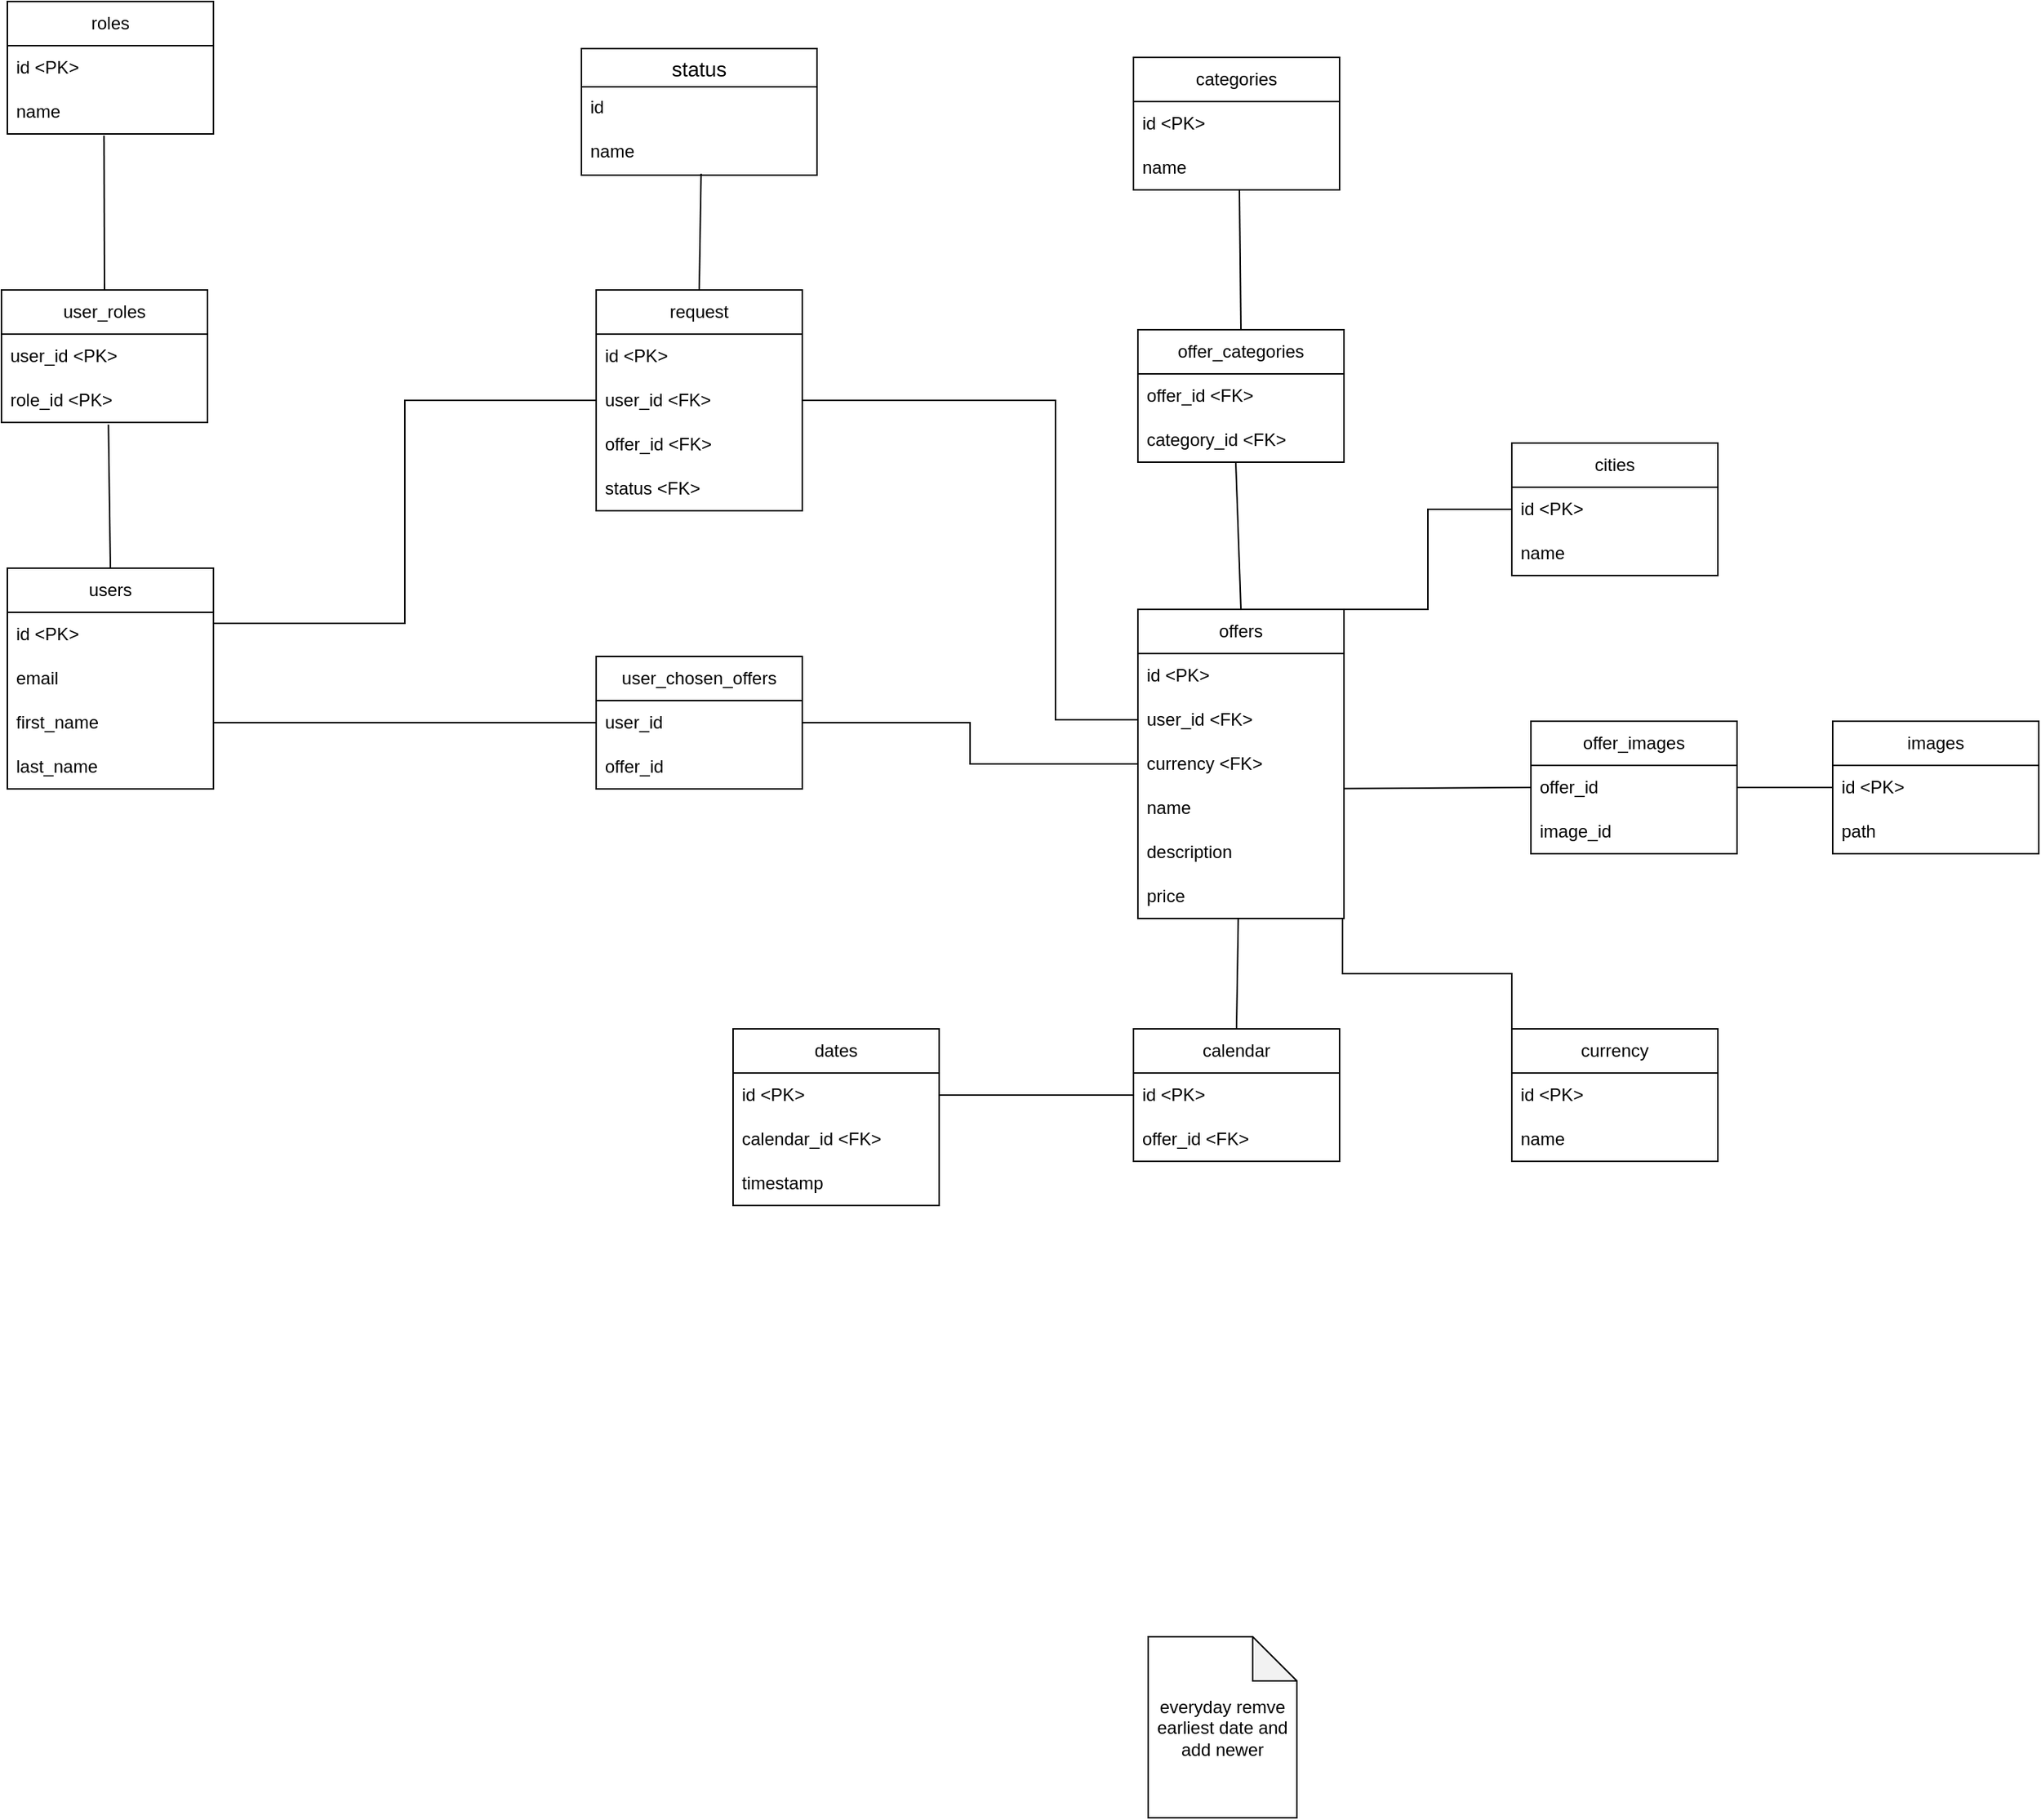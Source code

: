 <mxfile version="24.7.17">
  <diagram name="Страница — 1" id="5Vq_OnbsTE1wuJN1gTt8">
    <mxGraphModel dx="2150" dy="2248" grid="0" gridSize="10" guides="1" tooltips="1" connect="1" arrows="1" fold="1" page="0" pageScale="1" pageWidth="827" pageHeight="1169" math="0" shadow="0">
      <root>
        <mxCell id="0" />
        <mxCell id="1" parent="0" />
        <mxCell id="q-3NJ_i0JlGtm7fgb5uP-1" value="users" style="swimlane;fontStyle=0;childLayout=stackLayout;horizontal=1;startSize=30;horizontalStack=0;resizeParent=1;resizeParentMax=0;resizeLast=0;collapsible=1;marginBottom=0;whiteSpace=wrap;html=1;" parent="1" vertex="1">
          <mxGeometry x="-307" y="-425" width="140" height="150" as="geometry" />
        </mxCell>
        <mxCell id="q-3NJ_i0JlGtm7fgb5uP-2" value="id &amp;lt;PK&amp;gt;" style="text;strokeColor=none;fillColor=none;align=left;verticalAlign=middle;spacingLeft=4;spacingRight=4;overflow=hidden;points=[[0,0.5],[1,0.5]];portConstraint=eastwest;rotatable=0;whiteSpace=wrap;html=1;" parent="q-3NJ_i0JlGtm7fgb5uP-1" vertex="1">
          <mxGeometry y="30" width="140" height="30" as="geometry" />
        </mxCell>
        <mxCell id="0n1-I_KRBoGYLclnzSfa-15" value="email" style="text;strokeColor=none;fillColor=none;align=left;verticalAlign=middle;spacingLeft=4;spacingRight=4;overflow=hidden;points=[[0,0.5],[1,0.5]];portConstraint=eastwest;rotatable=0;whiteSpace=wrap;html=1;" parent="q-3NJ_i0JlGtm7fgb5uP-1" vertex="1">
          <mxGeometry y="60" width="140" height="30" as="geometry" />
        </mxCell>
        <mxCell id="q-3NJ_i0JlGtm7fgb5uP-4" value="first_name" style="text;strokeColor=none;fillColor=none;align=left;verticalAlign=middle;spacingLeft=4;spacingRight=4;overflow=hidden;points=[[0,0.5],[1,0.5]];portConstraint=eastwest;rotatable=0;whiteSpace=wrap;html=1;" parent="q-3NJ_i0JlGtm7fgb5uP-1" vertex="1">
          <mxGeometry y="90" width="140" height="30" as="geometry" />
        </mxCell>
        <mxCell id="0n1-I_KRBoGYLclnzSfa-16" value="last_name" style="text;strokeColor=none;fillColor=none;align=left;verticalAlign=middle;spacingLeft=4;spacingRight=4;overflow=hidden;points=[[0,0.5],[1,0.5]];portConstraint=eastwest;rotatable=0;whiteSpace=wrap;html=1;" parent="q-3NJ_i0JlGtm7fgb5uP-1" vertex="1">
          <mxGeometry y="120" width="140" height="30" as="geometry" />
        </mxCell>
        <mxCell id="q-3NJ_i0JlGtm7fgb5uP-5" value="roles" style="swimlane;fontStyle=0;childLayout=stackLayout;horizontal=1;startSize=30;horizontalStack=0;resizeParent=1;resizeParentMax=0;resizeLast=0;collapsible=1;marginBottom=0;whiteSpace=wrap;html=1;" parent="1" vertex="1">
          <mxGeometry x="-307" y="-810" width="140" height="90" as="geometry" />
        </mxCell>
        <mxCell id="q-3NJ_i0JlGtm7fgb5uP-6" value="id &amp;lt;PK&amp;gt;" style="text;strokeColor=none;fillColor=none;align=left;verticalAlign=middle;spacingLeft=4;spacingRight=4;overflow=hidden;points=[[0,0.5],[1,0.5]];portConstraint=eastwest;rotatable=0;whiteSpace=wrap;html=1;" parent="q-3NJ_i0JlGtm7fgb5uP-5" vertex="1">
          <mxGeometry y="30" width="140" height="30" as="geometry" />
        </mxCell>
        <mxCell id="q-3NJ_i0JlGtm7fgb5uP-7" value="name" style="text;strokeColor=none;fillColor=none;align=left;verticalAlign=middle;spacingLeft=4;spacingRight=4;overflow=hidden;points=[[0,0.5],[1,0.5]];portConstraint=eastwest;rotatable=0;whiteSpace=wrap;html=1;" parent="q-3NJ_i0JlGtm7fgb5uP-5" vertex="1">
          <mxGeometry y="60" width="140" height="30" as="geometry" />
        </mxCell>
        <mxCell id="q-3NJ_i0JlGtm7fgb5uP-9" value="user_roles" style="swimlane;fontStyle=0;childLayout=stackLayout;horizontal=1;startSize=30;horizontalStack=0;resizeParent=1;resizeParentMax=0;resizeLast=0;collapsible=1;marginBottom=0;whiteSpace=wrap;html=1;" parent="1" vertex="1">
          <mxGeometry x="-311" y="-614" width="140" height="90" as="geometry" />
        </mxCell>
        <mxCell id="q-3NJ_i0JlGtm7fgb5uP-10" value="user_id &amp;lt;PK&amp;gt;" style="text;strokeColor=none;fillColor=none;align=left;verticalAlign=middle;spacingLeft=4;spacingRight=4;overflow=hidden;points=[[0,0.5],[1,0.5]];portConstraint=eastwest;rotatable=0;whiteSpace=wrap;html=1;" parent="q-3NJ_i0JlGtm7fgb5uP-9" vertex="1">
          <mxGeometry y="30" width="140" height="30" as="geometry" />
        </mxCell>
        <mxCell id="q-3NJ_i0JlGtm7fgb5uP-11" value="role_id &amp;lt;PK&amp;gt;" style="text;strokeColor=none;fillColor=none;align=left;verticalAlign=middle;spacingLeft=4;spacingRight=4;overflow=hidden;points=[[0,0.5],[1,0.5]];portConstraint=eastwest;rotatable=0;whiteSpace=wrap;html=1;" parent="q-3NJ_i0JlGtm7fgb5uP-9" vertex="1">
          <mxGeometry y="60" width="140" height="30" as="geometry" />
        </mxCell>
        <mxCell id="q-3NJ_i0JlGtm7fgb5uP-13" value="offers" style="swimlane;fontStyle=0;childLayout=stackLayout;horizontal=1;startSize=30;horizontalStack=0;resizeParent=1;resizeParentMax=0;resizeLast=0;collapsible=1;marginBottom=0;whiteSpace=wrap;html=1;" parent="1" vertex="1">
          <mxGeometry x="461" y="-397" width="140" height="210" as="geometry" />
        </mxCell>
        <mxCell id="q-3NJ_i0JlGtm7fgb5uP-15" value="id &amp;lt;PK&amp;gt;" style="text;strokeColor=none;fillColor=none;align=left;verticalAlign=middle;spacingLeft=4;spacingRight=4;overflow=hidden;points=[[0,0.5],[1,0.5]];portConstraint=eastwest;rotatable=0;whiteSpace=wrap;html=1;" parent="q-3NJ_i0JlGtm7fgb5uP-13" vertex="1">
          <mxGeometry y="30" width="140" height="30" as="geometry" />
        </mxCell>
        <mxCell id="q-3NJ_i0JlGtm7fgb5uP-14" value="user_id &amp;lt;FK&amp;gt;" style="text;strokeColor=none;fillColor=none;align=left;verticalAlign=middle;spacingLeft=4;spacingRight=4;overflow=hidden;points=[[0,0.5],[1,0.5]];portConstraint=eastwest;rotatable=0;whiteSpace=wrap;html=1;" parent="q-3NJ_i0JlGtm7fgb5uP-13" vertex="1">
          <mxGeometry y="60" width="140" height="30" as="geometry" />
        </mxCell>
        <mxCell id="0n1-I_KRBoGYLclnzSfa-19" value="currency &amp;lt;FK&amp;gt;" style="text;strokeColor=none;fillColor=none;align=left;verticalAlign=middle;spacingLeft=4;spacingRight=4;overflow=hidden;points=[[0,0.5],[1,0.5]];portConstraint=eastwest;rotatable=0;whiteSpace=wrap;html=1;" parent="q-3NJ_i0JlGtm7fgb5uP-13" vertex="1">
          <mxGeometry y="90" width="140" height="30" as="geometry" />
        </mxCell>
        <mxCell id="q-3NJ_i0JlGtm7fgb5uP-16" value="name" style="text;strokeColor=none;fillColor=none;align=left;verticalAlign=middle;spacingLeft=4;spacingRight=4;overflow=hidden;points=[[0,0.5],[1,0.5]];portConstraint=eastwest;rotatable=0;whiteSpace=wrap;html=1;" parent="q-3NJ_i0JlGtm7fgb5uP-13" vertex="1">
          <mxGeometry y="120" width="140" height="30" as="geometry" />
        </mxCell>
        <mxCell id="0n1-I_KRBoGYLclnzSfa-17" value="description" style="text;strokeColor=none;fillColor=none;align=left;verticalAlign=middle;spacingLeft=4;spacingRight=4;overflow=hidden;points=[[0,0.5],[1,0.5]];portConstraint=eastwest;rotatable=0;whiteSpace=wrap;html=1;" parent="q-3NJ_i0JlGtm7fgb5uP-13" vertex="1">
          <mxGeometry y="150" width="140" height="30" as="geometry" />
        </mxCell>
        <mxCell id="0n1-I_KRBoGYLclnzSfa-18" value="price" style="text;strokeColor=none;fillColor=none;align=left;verticalAlign=middle;spacingLeft=4;spacingRight=4;overflow=hidden;points=[[0,0.5],[1,0.5]];portConstraint=eastwest;rotatable=0;whiteSpace=wrap;html=1;" parent="q-3NJ_i0JlGtm7fgb5uP-13" vertex="1">
          <mxGeometry y="180" width="140" height="30" as="geometry" />
        </mxCell>
        <mxCell id="q-3NJ_i0JlGtm7fgb5uP-17" value="calendar" style="swimlane;fontStyle=0;childLayout=stackLayout;horizontal=1;startSize=30;horizontalStack=0;resizeParent=1;resizeParentMax=0;resizeLast=0;collapsible=1;marginBottom=0;whiteSpace=wrap;html=1;" parent="1" vertex="1">
          <mxGeometry x="458" y="-112" width="140" height="90" as="geometry" />
        </mxCell>
        <mxCell id="q-3NJ_i0JlGtm7fgb5uP-18" value="id &amp;lt;PK&amp;gt;" style="text;strokeColor=none;fillColor=none;align=left;verticalAlign=middle;spacingLeft=4;spacingRight=4;overflow=hidden;points=[[0,0.5],[1,0.5]];portConstraint=eastwest;rotatable=0;whiteSpace=wrap;html=1;" parent="q-3NJ_i0JlGtm7fgb5uP-17" vertex="1">
          <mxGeometry y="30" width="140" height="30" as="geometry" />
        </mxCell>
        <mxCell id="q-3NJ_i0JlGtm7fgb5uP-19" value="offer_id &amp;lt;FK&amp;gt;" style="text;strokeColor=none;fillColor=none;align=left;verticalAlign=middle;spacingLeft=4;spacingRight=4;overflow=hidden;points=[[0,0.5],[1,0.5]];portConstraint=eastwest;rotatable=0;whiteSpace=wrap;html=1;" parent="q-3NJ_i0JlGtm7fgb5uP-17" vertex="1">
          <mxGeometry y="60" width="140" height="30" as="geometry" />
        </mxCell>
        <mxCell id="q-3NJ_i0JlGtm7fgb5uP-21" value="categories" style="swimlane;fontStyle=0;childLayout=stackLayout;horizontal=1;startSize=30;horizontalStack=0;resizeParent=1;resizeParentMax=0;resizeLast=0;collapsible=1;marginBottom=0;whiteSpace=wrap;html=1;" parent="1" vertex="1">
          <mxGeometry x="458" y="-772" width="140" height="90" as="geometry" />
        </mxCell>
        <mxCell id="q-3NJ_i0JlGtm7fgb5uP-22" value="id &amp;lt;PK&amp;gt;" style="text;strokeColor=none;fillColor=none;align=left;verticalAlign=middle;spacingLeft=4;spacingRight=4;overflow=hidden;points=[[0,0.5],[1,0.5]];portConstraint=eastwest;rotatable=0;whiteSpace=wrap;html=1;" parent="q-3NJ_i0JlGtm7fgb5uP-21" vertex="1">
          <mxGeometry y="30" width="140" height="30" as="geometry" />
        </mxCell>
        <mxCell id="q-3NJ_i0JlGtm7fgb5uP-23" value="name" style="text;strokeColor=none;fillColor=none;align=left;verticalAlign=middle;spacingLeft=4;spacingRight=4;overflow=hidden;points=[[0,0.5],[1,0.5]];portConstraint=eastwest;rotatable=0;whiteSpace=wrap;html=1;" parent="q-3NJ_i0JlGtm7fgb5uP-21" vertex="1">
          <mxGeometry y="60" width="140" height="30" as="geometry" />
        </mxCell>
        <mxCell id="q-3NJ_i0JlGtm7fgb5uP-25" value="offer_categories" style="swimlane;fontStyle=0;childLayout=stackLayout;horizontal=1;startSize=30;horizontalStack=0;resizeParent=1;resizeParentMax=0;resizeLast=0;collapsible=1;marginBottom=0;whiteSpace=wrap;html=1;" parent="1" vertex="1">
          <mxGeometry x="461" y="-587" width="140" height="90" as="geometry" />
        </mxCell>
        <mxCell id="q-3NJ_i0JlGtm7fgb5uP-26" value="offer_id &amp;lt;FK&amp;gt;" style="text;strokeColor=none;fillColor=none;align=left;verticalAlign=middle;spacingLeft=4;spacingRight=4;overflow=hidden;points=[[0,0.5],[1,0.5]];portConstraint=eastwest;rotatable=0;whiteSpace=wrap;html=1;" parent="q-3NJ_i0JlGtm7fgb5uP-25" vertex="1">
          <mxGeometry y="30" width="140" height="30" as="geometry" />
        </mxCell>
        <mxCell id="q-3NJ_i0JlGtm7fgb5uP-27" value="category_id &amp;lt;FK&amp;gt;" style="text;strokeColor=none;fillColor=none;align=left;verticalAlign=middle;spacingLeft=4;spacingRight=4;overflow=hidden;points=[[0,0.5],[1,0.5]];portConstraint=eastwest;rotatable=0;whiteSpace=wrap;html=1;" parent="q-3NJ_i0JlGtm7fgb5uP-25" vertex="1">
          <mxGeometry y="60" width="140" height="30" as="geometry" />
        </mxCell>
        <mxCell id="q-3NJ_i0JlGtm7fgb5uP-29" value="request" style="swimlane;fontStyle=0;childLayout=stackLayout;horizontal=1;startSize=30;horizontalStack=0;resizeParent=1;resizeParentMax=0;resizeLast=0;collapsible=1;marginBottom=0;whiteSpace=wrap;html=1;" parent="1" vertex="1">
          <mxGeometry x="93" y="-614" width="140" height="150" as="geometry" />
        </mxCell>
        <mxCell id="q-3NJ_i0JlGtm7fgb5uP-30" value="id &amp;lt;PK&amp;gt;" style="text;strokeColor=none;fillColor=none;align=left;verticalAlign=middle;spacingLeft=4;spacingRight=4;overflow=hidden;points=[[0,0.5],[1,0.5]];portConstraint=eastwest;rotatable=0;whiteSpace=wrap;html=1;" parent="q-3NJ_i0JlGtm7fgb5uP-29" vertex="1">
          <mxGeometry y="30" width="140" height="30" as="geometry" />
        </mxCell>
        <mxCell id="q-3NJ_i0JlGtm7fgb5uP-31" value="user_id &amp;lt;FK&amp;gt;" style="text;strokeColor=none;fillColor=none;align=left;verticalAlign=middle;spacingLeft=4;spacingRight=4;overflow=hidden;points=[[0,0.5],[1,0.5]];portConstraint=eastwest;rotatable=0;whiteSpace=wrap;html=1;" parent="q-3NJ_i0JlGtm7fgb5uP-29" vertex="1">
          <mxGeometry y="60" width="140" height="30" as="geometry" />
        </mxCell>
        <mxCell id="0n1-I_KRBoGYLclnzSfa-31" value="offer_id &amp;lt;FK&amp;gt;" style="text;strokeColor=none;fillColor=none;align=left;verticalAlign=middle;spacingLeft=4;spacingRight=4;overflow=hidden;points=[[0,0.5],[1,0.5]];portConstraint=eastwest;rotatable=0;whiteSpace=wrap;html=1;" parent="q-3NJ_i0JlGtm7fgb5uP-29" vertex="1">
          <mxGeometry y="90" width="140" height="30" as="geometry" />
        </mxCell>
        <mxCell id="q-3NJ_i0JlGtm7fgb5uP-32" value="status &amp;lt;FK&amp;gt;" style="text;strokeColor=none;fillColor=none;align=left;verticalAlign=middle;spacingLeft=4;spacingRight=4;overflow=hidden;points=[[0,0.5],[1,0.5]];portConstraint=eastwest;rotatable=0;whiteSpace=wrap;html=1;" parent="q-3NJ_i0JlGtm7fgb5uP-29" vertex="1">
          <mxGeometry y="120" width="140" height="30" as="geometry" />
        </mxCell>
        <mxCell id="q-3NJ_i0JlGtm7fgb5uP-37" value="images" style="swimlane;fontStyle=0;childLayout=stackLayout;horizontal=1;startSize=30;horizontalStack=0;resizeParent=1;resizeParentMax=0;resizeLast=0;collapsible=1;marginBottom=0;whiteSpace=wrap;html=1;" parent="1" vertex="1">
          <mxGeometry x="933" y="-321" width="140" height="90" as="geometry" />
        </mxCell>
        <mxCell id="q-3NJ_i0JlGtm7fgb5uP-38" value="id &amp;lt;PK&amp;gt;" style="text;strokeColor=none;fillColor=none;align=left;verticalAlign=middle;spacingLeft=4;spacingRight=4;overflow=hidden;points=[[0,0.5],[1,0.5]];portConstraint=eastwest;rotatable=0;whiteSpace=wrap;html=1;" parent="q-3NJ_i0JlGtm7fgb5uP-37" vertex="1">
          <mxGeometry y="30" width="140" height="30" as="geometry" />
        </mxCell>
        <mxCell id="q-3NJ_i0JlGtm7fgb5uP-39" value="path" style="text;strokeColor=none;fillColor=none;align=left;verticalAlign=middle;spacingLeft=4;spacingRight=4;overflow=hidden;points=[[0,0.5],[1,0.5]];portConstraint=eastwest;rotatable=0;whiteSpace=wrap;html=1;" parent="q-3NJ_i0JlGtm7fgb5uP-37" vertex="1">
          <mxGeometry y="60" width="140" height="30" as="geometry" />
        </mxCell>
        <mxCell id="q-3NJ_i0JlGtm7fgb5uP-41" value="offer_images" style="swimlane;fontStyle=0;childLayout=stackLayout;horizontal=1;startSize=30;horizontalStack=0;resizeParent=1;resizeParentMax=0;resizeLast=0;collapsible=1;marginBottom=0;whiteSpace=wrap;html=1;" parent="1" vertex="1">
          <mxGeometry x="728" y="-321" width="140" height="90" as="geometry" />
        </mxCell>
        <mxCell id="q-3NJ_i0JlGtm7fgb5uP-42" value="offer_id" style="text;strokeColor=none;fillColor=none;align=left;verticalAlign=middle;spacingLeft=4;spacingRight=4;overflow=hidden;points=[[0,0.5],[1,0.5]];portConstraint=eastwest;rotatable=0;whiteSpace=wrap;html=1;" parent="q-3NJ_i0JlGtm7fgb5uP-41" vertex="1">
          <mxGeometry y="30" width="140" height="30" as="geometry" />
        </mxCell>
        <mxCell id="q-3NJ_i0JlGtm7fgb5uP-43" value="image_id" style="text;strokeColor=none;fillColor=none;align=left;verticalAlign=middle;spacingLeft=4;spacingRight=4;overflow=hidden;points=[[0,0.5],[1,0.5]];portConstraint=eastwest;rotatable=0;whiteSpace=wrap;html=1;" parent="q-3NJ_i0JlGtm7fgb5uP-41" vertex="1">
          <mxGeometry y="60" width="140" height="30" as="geometry" />
        </mxCell>
        <mxCell id="q-3NJ_i0JlGtm7fgb5uP-45" value="user_chosen_offers" style="swimlane;fontStyle=0;childLayout=stackLayout;horizontal=1;startSize=30;horizontalStack=0;resizeParent=1;resizeParentMax=0;resizeLast=0;collapsible=1;marginBottom=0;whiteSpace=wrap;html=1;" parent="1" vertex="1">
          <mxGeometry x="93" y="-365" width="140" height="90" as="geometry" />
        </mxCell>
        <mxCell id="q-3NJ_i0JlGtm7fgb5uP-46" value="user_id" style="text;strokeColor=none;fillColor=none;align=left;verticalAlign=middle;spacingLeft=4;spacingRight=4;overflow=hidden;points=[[0,0.5],[1,0.5]];portConstraint=eastwest;rotatable=0;whiteSpace=wrap;html=1;" parent="q-3NJ_i0JlGtm7fgb5uP-45" vertex="1">
          <mxGeometry y="30" width="140" height="30" as="geometry" />
        </mxCell>
        <mxCell id="q-3NJ_i0JlGtm7fgb5uP-47" value="offer_id" style="text;strokeColor=none;fillColor=none;align=left;verticalAlign=middle;spacingLeft=4;spacingRight=4;overflow=hidden;points=[[0,0.5],[1,0.5]];portConstraint=eastwest;rotatable=0;whiteSpace=wrap;html=1;" parent="q-3NJ_i0JlGtm7fgb5uP-45" vertex="1">
          <mxGeometry y="60" width="140" height="30" as="geometry" />
        </mxCell>
        <mxCell id="q-3NJ_i0JlGtm7fgb5uP-49" value="cities" style="swimlane;fontStyle=0;childLayout=stackLayout;horizontal=1;startSize=30;horizontalStack=0;resizeParent=1;resizeParentMax=0;resizeLast=0;collapsible=1;marginBottom=0;whiteSpace=wrap;html=1;" parent="1" vertex="1">
          <mxGeometry x="715" y="-510" width="140" height="90" as="geometry" />
        </mxCell>
        <mxCell id="q-3NJ_i0JlGtm7fgb5uP-50" value="id &amp;lt;PK&amp;gt;" style="text;strokeColor=none;fillColor=none;align=left;verticalAlign=middle;spacingLeft=4;spacingRight=4;overflow=hidden;points=[[0,0.5],[1,0.5]];portConstraint=eastwest;rotatable=0;whiteSpace=wrap;html=1;" parent="q-3NJ_i0JlGtm7fgb5uP-49" vertex="1">
          <mxGeometry y="30" width="140" height="30" as="geometry" />
        </mxCell>
        <mxCell id="q-3NJ_i0JlGtm7fgb5uP-51" value="name&amp;nbsp;" style="text;strokeColor=none;fillColor=none;align=left;verticalAlign=middle;spacingLeft=4;spacingRight=4;overflow=hidden;points=[[0,0.5],[1,0.5]];portConstraint=eastwest;rotatable=0;whiteSpace=wrap;html=1;" parent="q-3NJ_i0JlGtm7fgb5uP-49" vertex="1">
          <mxGeometry y="60" width="140" height="30" as="geometry" />
        </mxCell>
        <mxCell id="q-3NJ_i0JlGtm7fgb5uP-57" value="dates" style="swimlane;fontStyle=0;childLayout=stackLayout;horizontal=1;startSize=30;horizontalStack=0;resizeParent=1;resizeParentMax=0;resizeLast=0;collapsible=1;marginBottom=0;whiteSpace=wrap;html=1;" parent="1" vertex="1">
          <mxGeometry x="186" y="-112" width="140" height="120" as="geometry" />
        </mxCell>
        <mxCell id="q-3NJ_i0JlGtm7fgb5uP-58" value="id &amp;lt;PK&amp;gt;" style="text;strokeColor=none;fillColor=none;align=left;verticalAlign=middle;spacingLeft=4;spacingRight=4;overflow=hidden;points=[[0,0.5],[1,0.5]];portConstraint=eastwest;rotatable=0;whiteSpace=wrap;html=1;" parent="q-3NJ_i0JlGtm7fgb5uP-57" vertex="1">
          <mxGeometry y="30" width="140" height="30" as="geometry" />
        </mxCell>
        <mxCell id="q-3NJ_i0JlGtm7fgb5uP-66" value="calendar_id &amp;lt;FK&amp;gt;" style="text;strokeColor=none;fillColor=none;align=left;verticalAlign=middle;spacingLeft=4;spacingRight=4;overflow=hidden;points=[[0,0.5],[1,0.5]];portConstraint=eastwest;rotatable=0;whiteSpace=wrap;html=1;" parent="q-3NJ_i0JlGtm7fgb5uP-57" vertex="1">
          <mxGeometry y="60" width="140" height="30" as="geometry" />
        </mxCell>
        <mxCell id="q-3NJ_i0JlGtm7fgb5uP-59" value="timestamp" style="text;strokeColor=none;fillColor=none;align=left;verticalAlign=middle;spacingLeft=4;spacingRight=4;overflow=hidden;points=[[0,0.5],[1,0.5]];portConstraint=eastwest;rotatable=0;whiteSpace=wrap;html=1;" parent="q-3NJ_i0JlGtm7fgb5uP-57" vertex="1">
          <mxGeometry y="90" width="140" height="30" as="geometry" />
        </mxCell>
        <mxCell id="q-3NJ_i0JlGtm7fgb5uP-65" value="everyday remve earliest date and add newer" style="shape=note;whiteSpace=wrap;html=1;backgroundOutline=1;darkOpacity=0.05;" parent="1" vertex="1">
          <mxGeometry x="468" y="301" width="101" height="123" as="geometry" />
        </mxCell>
        <mxCell id="GMQNaE0KR-4zl4OnR8li-2" value="" style="endArrow=none;html=1;rounded=0;entryX=0;entryY=0.5;entryDx=0;entryDy=0;exitX=1;exitY=0.5;exitDx=0;exitDy=0;" parent="1" source="q-3NJ_i0JlGtm7fgb5uP-4" target="q-3NJ_i0JlGtm7fgb5uP-46" edge="1">
          <mxGeometry width="50" height="50" relative="1" as="geometry">
            <mxPoint x="45" y="-299" as="sourcePoint" />
            <mxPoint x="182.0" y="-324" as="targetPoint" />
          </mxGeometry>
        </mxCell>
        <mxCell id="GMQNaE0KR-4zl4OnR8li-3" value="" style="endArrow=none;html=1;rounded=0;entryX=0;entryY=0.5;entryDx=0;entryDy=0;exitX=1;exitY=0.5;exitDx=0;exitDy=0;edgeStyle=orthogonalEdgeStyle;" parent="1" source="q-3NJ_i0JlGtm7fgb5uP-46" target="0n1-I_KRBoGYLclnzSfa-19" edge="1">
          <mxGeometry width="50" height="50" relative="1" as="geometry">
            <mxPoint x="322.0" y="-324" as="sourcePoint" />
            <mxPoint x="289" y="-19" as="targetPoint" />
          </mxGeometry>
        </mxCell>
        <mxCell id="GMQNaE0KR-4zl4OnR8li-4" value="" style="endArrow=none;html=1;rounded=0;entryX=0.519;entryY=1.05;entryDx=0;entryDy=0;exitX=0.5;exitY=0;exitDx=0;exitDy=0;entryPerimeter=0;" parent="1" source="q-3NJ_i0JlGtm7fgb5uP-1" target="q-3NJ_i0JlGtm7fgb5uP-11" edge="1">
          <mxGeometry width="50" height="50" relative="1" as="geometry">
            <mxPoint x="174" y="-336" as="sourcePoint" />
            <mxPoint x="-171" y="-509" as="targetPoint" />
          </mxGeometry>
        </mxCell>
        <mxCell id="GMQNaE0KR-4zl4OnR8li-5" value="" style="endArrow=none;html=1;rounded=0;entryX=0.5;entryY=0;entryDx=0;entryDy=0;exitX=0.469;exitY=1.039;exitDx=0;exitDy=0;exitPerimeter=0;" parent="1" source="q-3NJ_i0JlGtm7fgb5uP-7" target="q-3NJ_i0JlGtm7fgb5uP-9" edge="1">
          <mxGeometry width="50" height="50" relative="1" as="geometry">
            <mxPoint x="-94" y="-757" as="sourcePoint" />
            <mxPoint x="224" y="-386" as="targetPoint" />
          </mxGeometry>
        </mxCell>
        <mxCell id="GMQNaE0KR-4zl4OnR8li-7" value="" style="endArrow=none;html=1;rounded=0;entryX=1;entryY=0.06;entryDx=0;entryDy=0;exitX=0;exitY=0.5;exitDx=0;exitDy=0;entryPerimeter=0;" parent="1" source="q-3NJ_i0JlGtm7fgb5uP-42" target="q-3NJ_i0JlGtm7fgb5uP-16" edge="1">
          <mxGeometry width="50" height="50" relative="1" as="geometry">
            <mxPoint x="355" y="-81" as="sourcePoint" />
            <mxPoint x="405" y="-131" as="targetPoint" />
          </mxGeometry>
        </mxCell>
        <mxCell id="GMQNaE0KR-4zl4OnR8li-8" value="" style="endArrow=none;html=1;rounded=0;entryX=0;entryY=0.5;entryDx=0;entryDy=0;exitX=1;exitY=0.5;exitDx=0;exitDy=0;" parent="1" source="q-3NJ_i0JlGtm7fgb5uP-42" target="q-3NJ_i0JlGtm7fgb5uP-38" edge="1">
          <mxGeometry width="50" height="50" relative="1" as="geometry">
            <mxPoint x="355" y="-81" as="sourcePoint" />
            <mxPoint x="405" y="-131" as="targetPoint" />
          </mxGeometry>
        </mxCell>
        <mxCell id="GMQNaE0KR-4zl4OnR8li-9" value="" style="endArrow=none;html=1;rounded=0;entryX=1;entryY=0;entryDx=0;entryDy=0;exitX=0;exitY=0.5;exitDx=0;exitDy=0;edgeStyle=elbowEdgeStyle;" parent="1" source="q-3NJ_i0JlGtm7fgb5uP-50" target="q-3NJ_i0JlGtm7fgb5uP-13" edge="1">
          <mxGeometry width="50" height="50" relative="1" as="geometry">
            <mxPoint x="703" y="-482" as="sourcePoint" />
            <mxPoint x="309" y="-277" as="targetPoint" />
          </mxGeometry>
        </mxCell>
        <mxCell id="0n1-I_KRBoGYLclnzSfa-3" value="" style="endArrow=none;html=1;rounded=0;exitX=0.5;exitY=0;exitDx=0;exitDy=0;entryX=0.514;entryY=1.017;entryDx=0;entryDy=0;entryPerimeter=0;" parent="1" source="q-3NJ_i0JlGtm7fgb5uP-25" target="q-3NJ_i0JlGtm7fgb5uP-23" edge="1">
          <mxGeometry width="50" height="50" relative="1" as="geometry">
            <mxPoint x="422" y="-283" as="sourcePoint" />
            <mxPoint x="532.4" y="-688.28" as="targetPoint" />
          </mxGeometry>
        </mxCell>
        <mxCell id="0n1-I_KRBoGYLclnzSfa-4" value="" style="endArrow=none;html=1;rounded=0;exitX=0.475;exitY=1.011;exitDx=0;exitDy=0;exitPerimeter=0;entryX=0.5;entryY=0;entryDx=0;entryDy=0;" parent="1" source="q-3NJ_i0JlGtm7fgb5uP-27" target="q-3NJ_i0JlGtm7fgb5uP-13" edge="1">
          <mxGeometry width="50" height="50" relative="1" as="geometry">
            <mxPoint x="532.4" y="-465.44" as="sourcePoint" />
            <mxPoint x="472" y="-333" as="targetPoint" />
          </mxGeometry>
        </mxCell>
        <mxCell id="0n1-I_KRBoGYLclnzSfa-5" value="" style="endArrow=none;html=1;rounded=0;exitX=0.5;exitY=0;exitDx=0;exitDy=0;entryX=0.487;entryY=1.011;entryDx=0;entryDy=0;entryPerimeter=0;" parent="1" source="q-3NJ_i0JlGtm7fgb5uP-17" target="0n1-I_KRBoGYLclnzSfa-18" edge="1">
          <mxGeometry width="50" height="50" relative="1" as="geometry">
            <mxPoint x="422" y="-283" as="sourcePoint" />
            <mxPoint x="472" y="-333" as="targetPoint" />
          </mxGeometry>
        </mxCell>
        <mxCell id="0n1-I_KRBoGYLclnzSfa-6" value="" style="endArrow=none;html=1;rounded=0;exitX=1;exitY=0.5;exitDx=0;exitDy=0;entryX=0;entryY=0.5;entryDx=0;entryDy=0;" parent="1" source="q-3NJ_i0JlGtm7fgb5uP-58" target="q-3NJ_i0JlGtm7fgb5uP-18" edge="1">
          <mxGeometry width="50" height="50" relative="1" as="geometry">
            <mxPoint x="422" y="-283" as="sourcePoint" />
            <mxPoint x="472" y="-333" as="targetPoint" />
          </mxGeometry>
        </mxCell>
        <mxCell id="0n1-I_KRBoGYLclnzSfa-7" value="" style="endArrow=none;html=1;rounded=0;entryX=0;entryY=0.5;entryDx=0;entryDy=0;exitX=1;exitY=0.5;exitDx=0;exitDy=0;edgeStyle=elbowEdgeStyle;" parent="1" source="q-3NJ_i0JlGtm7fgb5uP-31" target="q-3NJ_i0JlGtm7fgb5uP-14" edge="1">
          <mxGeometry width="50" height="50" relative="1" as="geometry">
            <mxPoint x="380" y="-450" as="sourcePoint" />
            <mxPoint x="417" y="-350" as="targetPoint" />
            <Array as="points">
              <mxPoint x="405" y="-342" />
            </Array>
          </mxGeometry>
        </mxCell>
        <mxCell id="0n1-I_KRBoGYLclnzSfa-8" value="" style="endArrow=none;html=1;rounded=0;exitX=1;exitY=0.25;exitDx=0;exitDy=0;entryX=0;entryY=0.5;entryDx=0;entryDy=0;edgeStyle=elbowEdgeStyle;" parent="1" source="q-3NJ_i0JlGtm7fgb5uP-1" target="q-3NJ_i0JlGtm7fgb5uP-31" edge="1">
          <mxGeometry width="50" height="50" relative="1" as="geometry">
            <mxPoint x="59" y="-444" as="sourcePoint" />
            <mxPoint x="109" y="-494" as="targetPoint" />
          </mxGeometry>
        </mxCell>
        <mxCell id="0n1-I_KRBoGYLclnzSfa-20" value="currency" style="swimlane;fontStyle=0;childLayout=stackLayout;horizontal=1;startSize=30;horizontalStack=0;resizeParent=1;resizeParentMax=0;resizeLast=0;collapsible=1;marginBottom=0;whiteSpace=wrap;html=1;" parent="1" vertex="1">
          <mxGeometry x="715" y="-112" width="140" height="90" as="geometry" />
        </mxCell>
        <mxCell id="0n1-I_KRBoGYLclnzSfa-21" value="id &amp;lt;PK&amp;gt;" style="text;strokeColor=none;fillColor=none;align=left;verticalAlign=middle;spacingLeft=4;spacingRight=4;overflow=hidden;points=[[0,0.5],[1,0.5]];portConstraint=eastwest;rotatable=0;whiteSpace=wrap;html=1;" parent="0n1-I_KRBoGYLclnzSfa-20" vertex="1">
          <mxGeometry y="30" width="140" height="30" as="geometry" />
        </mxCell>
        <mxCell id="0n1-I_KRBoGYLclnzSfa-22" value="name" style="text;strokeColor=none;fillColor=none;align=left;verticalAlign=middle;spacingLeft=4;spacingRight=4;overflow=hidden;points=[[0,0.5],[1,0.5]];portConstraint=eastwest;rotatable=0;whiteSpace=wrap;html=1;" parent="0n1-I_KRBoGYLclnzSfa-20" vertex="1">
          <mxGeometry y="60" width="140" height="30" as="geometry" />
        </mxCell>
        <mxCell id="0n1-I_KRBoGYLclnzSfa-24" value="" style="endArrow=none;html=1;rounded=0;entryX=0;entryY=0;entryDx=0;entryDy=0;exitX=0.993;exitY=0.983;exitDx=0;exitDy=0;exitPerimeter=0;edgeStyle=orthogonalEdgeStyle;" parent="1" source="0n1-I_KRBoGYLclnzSfa-18" target="0n1-I_KRBoGYLclnzSfa-20" edge="1">
          <mxGeometry width="50" height="50" relative="1" as="geometry">
            <mxPoint x="374" y="-246" as="sourcePoint" />
            <mxPoint x="424" y="-296" as="targetPoint" />
          </mxGeometry>
        </mxCell>
        <mxCell id="0n1-I_KRBoGYLclnzSfa-25" value="status" style="swimlane;fontStyle=0;childLayout=stackLayout;horizontal=1;startSize=26;horizontalStack=0;resizeParent=1;resizeParentMax=0;resizeLast=0;collapsible=1;marginBottom=0;align=center;fontSize=14;" parent="1" vertex="1">
          <mxGeometry x="83" y="-778" width="160" height="86" as="geometry" />
        </mxCell>
        <mxCell id="0n1-I_KRBoGYLclnzSfa-26" value="id" style="text;strokeColor=none;fillColor=none;spacingLeft=4;spacingRight=4;overflow=hidden;rotatable=0;points=[[0,0.5],[1,0.5]];portConstraint=eastwest;fontSize=12;whiteSpace=wrap;html=1;" parent="0n1-I_KRBoGYLclnzSfa-25" vertex="1">
          <mxGeometry y="26" width="160" height="30" as="geometry" />
        </mxCell>
        <mxCell id="0n1-I_KRBoGYLclnzSfa-27" value="name" style="text;strokeColor=none;fillColor=none;spacingLeft=4;spacingRight=4;overflow=hidden;rotatable=0;points=[[0,0.5],[1,0.5]];portConstraint=eastwest;fontSize=12;whiteSpace=wrap;html=1;" parent="0n1-I_KRBoGYLclnzSfa-25" vertex="1">
          <mxGeometry y="56" width="160" height="30" as="geometry" />
        </mxCell>
        <mxCell id="0n1-I_KRBoGYLclnzSfa-29" value="" style="endArrow=none;html=1;rounded=0;entryX=0.508;entryY=0.967;entryDx=0;entryDy=0;entryPerimeter=0;exitX=0.5;exitY=0;exitDx=0;exitDy=0;" parent="1" source="q-3NJ_i0JlGtm7fgb5uP-29" target="0n1-I_KRBoGYLclnzSfa-27" edge="1">
          <mxGeometry width="50" height="50" relative="1" as="geometry">
            <mxPoint x="214" y="-655" as="sourcePoint" />
            <mxPoint x="264" y="-705" as="targetPoint" />
          </mxGeometry>
        </mxCell>
      </root>
    </mxGraphModel>
  </diagram>
</mxfile>
